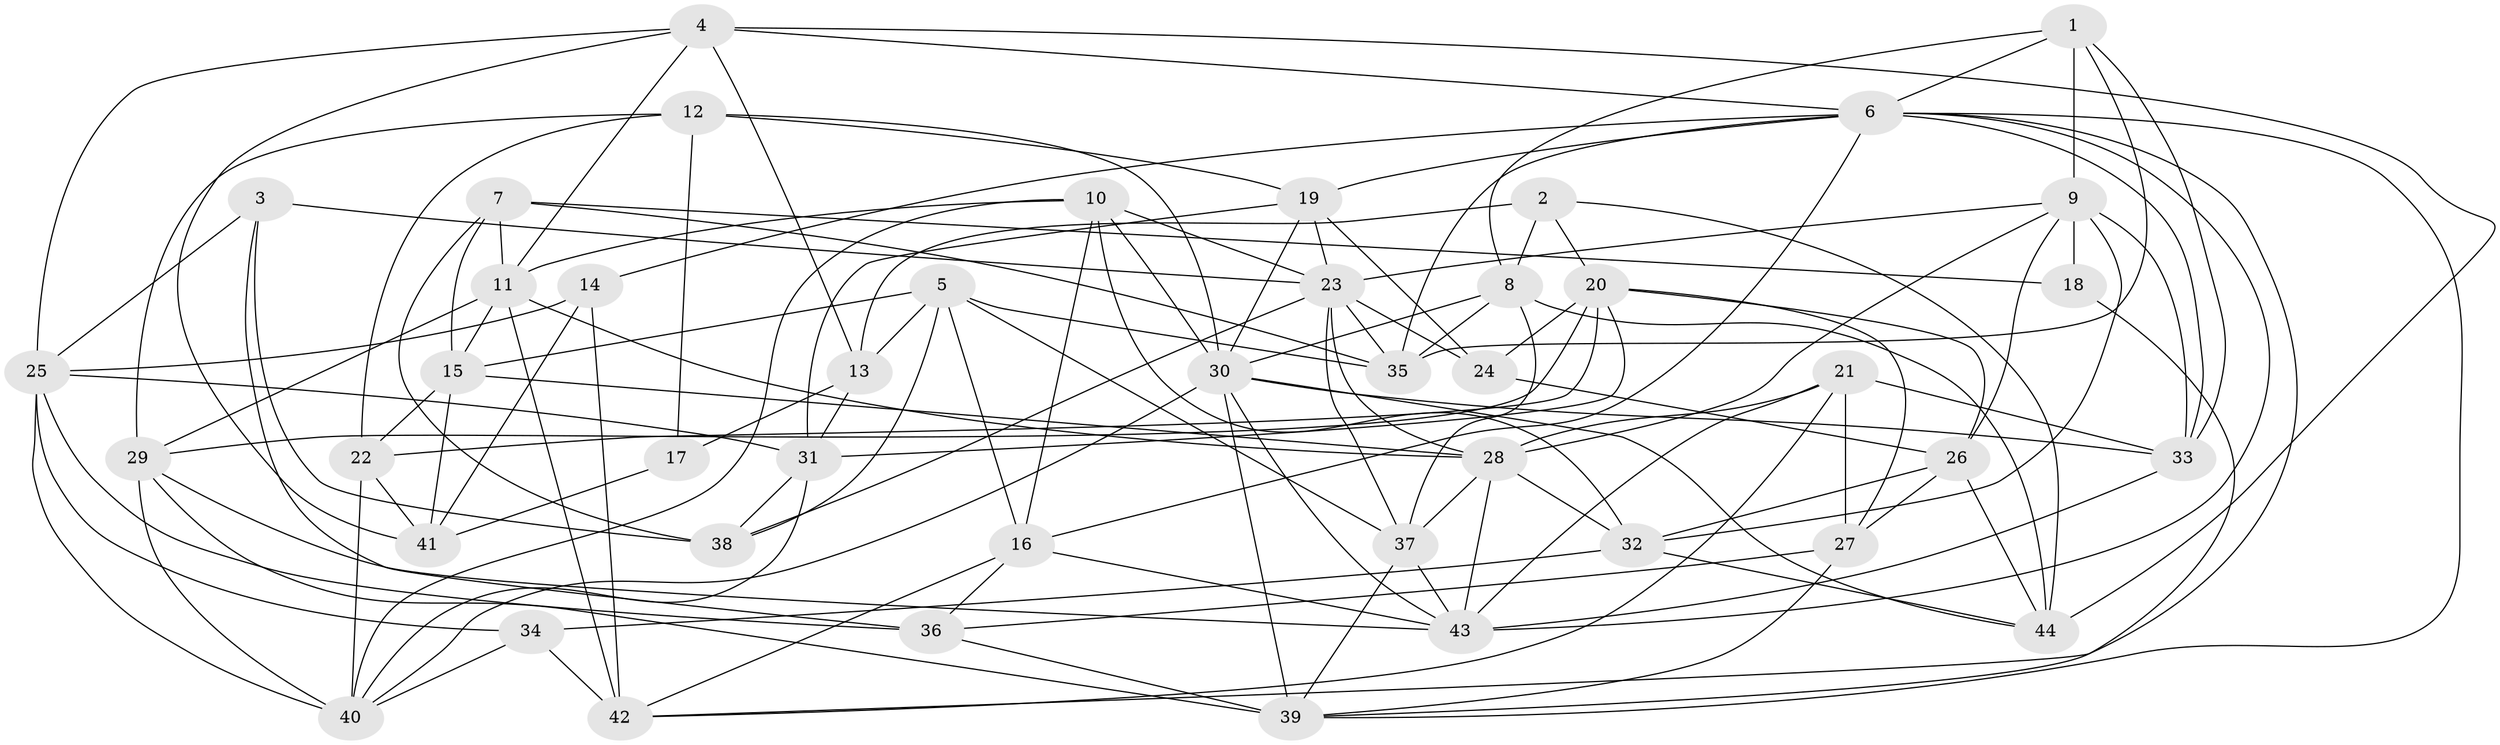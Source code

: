 // original degree distribution, {4: 1.0}
// Generated by graph-tools (version 1.1) at 2025/38/03/04/25 23:38:08]
// undirected, 44 vertices, 129 edges
graph export_dot {
  node [color=gray90,style=filled];
  1;
  2;
  3;
  4;
  5;
  6;
  7;
  8;
  9;
  10;
  11;
  12;
  13;
  14;
  15;
  16;
  17;
  18;
  19;
  20;
  21;
  22;
  23;
  24;
  25;
  26;
  27;
  28;
  29;
  30;
  31;
  32;
  33;
  34;
  35;
  36;
  37;
  38;
  39;
  40;
  41;
  42;
  43;
  44;
  1 -- 6 [weight=1.0];
  1 -- 8 [weight=1.0];
  1 -- 9 [weight=2.0];
  1 -- 33 [weight=1.0];
  1 -- 35 [weight=1.0];
  2 -- 8 [weight=1.0];
  2 -- 13 [weight=3.0];
  2 -- 20 [weight=1.0];
  2 -- 44 [weight=1.0];
  3 -- 23 [weight=1.0];
  3 -- 25 [weight=1.0];
  3 -- 36 [weight=1.0];
  3 -- 38 [weight=1.0];
  4 -- 6 [weight=1.0];
  4 -- 11 [weight=1.0];
  4 -- 13 [weight=1.0];
  4 -- 25 [weight=1.0];
  4 -- 41 [weight=1.0];
  4 -- 44 [weight=1.0];
  5 -- 13 [weight=1.0];
  5 -- 15 [weight=1.0];
  5 -- 16 [weight=1.0];
  5 -- 35 [weight=1.0];
  5 -- 37 [weight=1.0];
  5 -- 38 [weight=1.0];
  6 -- 14 [weight=1.0];
  6 -- 16 [weight=1.0];
  6 -- 19 [weight=1.0];
  6 -- 33 [weight=1.0];
  6 -- 35 [weight=1.0];
  6 -- 39 [weight=1.0];
  6 -- 42 [weight=1.0];
  6 -- 43 [weight=1.0];
  7 -- 11 [weight=1.0];
  7 -- 15 [weight=1.0];
  7 -- 18 [weight=2.0];
  7 -- 35 [weight=1.0];
  7 -- 38 [weight=1.0];
  8 -- 30 [weight=1.0];
  8 -- 35 [weight=1.0];
  8 -- 37 [weight=1.0];
  8 -- 44 [weight=1.0];
  9 -- 18 [weight=3.0];
  9 -- 23 [weight=1.0];
  9 -- 26 [weight=1.0];
  9 -- 28 [weight=1.0];
  9 -- 32 [weight=1.0];
  9 -- 33 [weight=1.0];
  10 -- 11 [weight=1.0];
  10 -- 16 [weight=1.0];
  10 -- 23 [weight=1.0];
  10 -- 30 [weight=1.0];
  10 -- 32 [weight=1.0];
  10 -- 40 [weight=1.0];
  11 -- 15 [weight=1.0];
  11 -- 28 [weight=1.0];
  11 -- 29 [weight=1.0];
  11 -- 42 [weight=2.0];
  12 -- 17 [weight=1.0];
  12 -- 19 [weight=1.0];
  12 -- 22 [weight=1.0];
  12 -- 29 [weight=1.0];
  12 -- 30 [weight=2.0];
  13 -- 17 [weight=2.0];
  13 -- 31 [weight=1.0];
  14 -- 25 [weight=1.0];
  14 -- 41 [weight=1.0];
  14 -- 42 [weight=1.0];
  15 -- 22 [weight=1.0];
  15 -- 28 [weight=1.0];
  15 -- 41 [weight=1.0];
  16 -- 36 [weight=1.0];
  16 -- 42 [weight=1.0];
  16 -- 43 [weight=1.0];
  17 -- 41 [weight=1.0];
  18 -- 39 [weight=1.0];
  19 -- 23 [weight=1.0];
  19 -- 24 [weight=1.0];
  19 -- 30 [weight=1.0];
  19 -- 31 [weight=1.0];
  20 -- 22 [weight=3.0];
  20 -- 24 [weight=1.0];
  20 -- 26 [weight=1.0];
  20 -- 27 [weight=1.0];
  20 -- 29 [weight=2.0];
  20 -- 31 [weight=1.0];
  21 -- 27 [weight=2.0];
  21 -- 28 [weight=1.0];
  21 -- 33 [weight=1.0];
  21 -- 42 [weight=1.0];
  21 -- 43 [weight=1.0];
  22 -- 40 [weight=1.0];
  22 -- 41 [weight=2.0];
  23 -- 24 [weight=1.0];
  23 -- 28 [weight=1.0];
  23 -- 35 [weight=1.0];
  23 -- 37 [weight=1.0];
  23 -- 38 [weight=2.0];
  24 -- 26 [weight=1.0];
  25 -- 31 [weight=1.0];
  25 -- 34 [weight=2.0];
  25 -- 36 [weight=2.0];
  25 -- 40 [weight=2.0];
  26 -- 27 [weight=1.0];
  26 -- 32 [weight=1.0];
  26 -- 44 [weight=1.0];
  27 -- 36 [weight=1.0];
  27 -- 39 [weight=1.0];
  28 -- 32 [weight=1.0];
  28 -- 37 [weight=1.0];
  28 -- 43 [weight=1.0];
  29 -- 39 [weight=2.0];
  29 -- 40 [weight=1.0];
  29 -- 43 [weight=1.0];
  30 -- 33 [weight=1.0];
  30 -- 39 [weight=1.0];
  30 -- 40 [weight=1.0];
  30 -- 43 [weight=1.0];
  30 -- 44 [weight=1.0];
  31 -- 38 [weight=1.0];
  31 -- 40 [weight=1.0];
  32 -- 34 [weight=1.0];
  32 -- 44 [weight=1.0];
  33 -- 43 [weight=1.0];
  34 -- 40 [weight=1.0];
  34 -- 42 [weight=2.0];
  36 -- 39 [weight=1.0];
  37 -- 39 [weight=1.0];
  37 -- 43 [weight=1.0];
}
